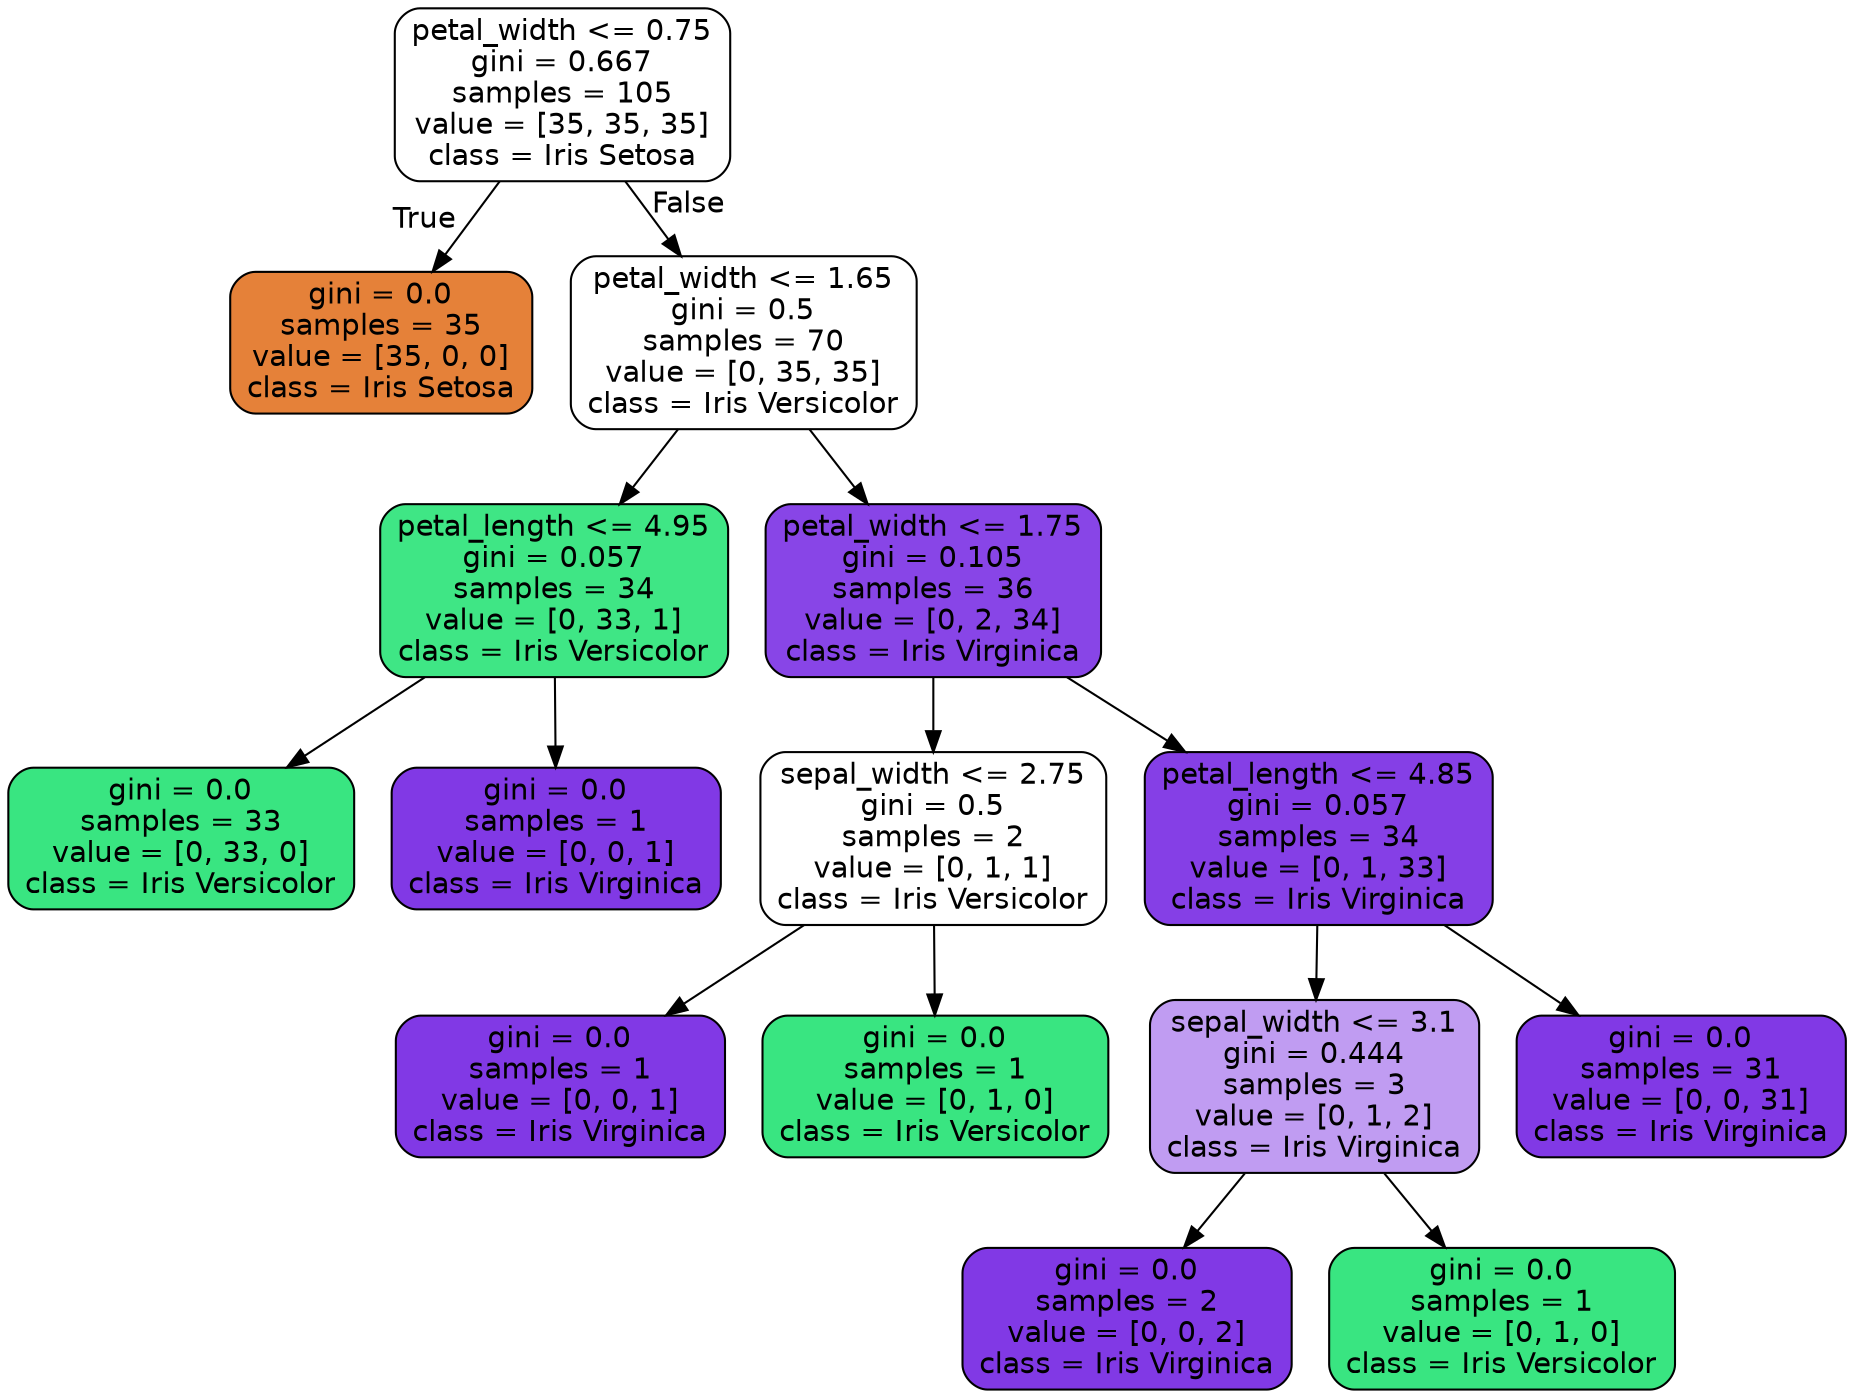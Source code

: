 digraph Tree {
node [shape=box, style="filled, rounded", color="black", fontname=helvetica] ;
edge [fontname=helvetica] ;
0 [label="petal_width <= 0.75\ngini = 0.667\nsamples = 105\nvalue = [35, 35, 35]\nclass = Iris Setosa", fillcolor="#ffffff"] ;
1 [label="gini = 0.0\nsamples = 35\nvalue = [35, 0, 0]\nclass = Iris Setosa", fillcolor="#e58139"] ;
0 -> 1 [labeldistance=2.5, labelangle=45, headlabel="True"] ;
2 [label="petal_width <= 1.65\ngini = 0.5\nsamples = 70\nvalue = [0, 35, 35]\nclass = Iris Versicolor", fillcolor="#ffffff"] ;
0 -> 2 [labeldistance=2.5, labelangle=-45, headlabel="False"] ;
3 [label="petal_length <= 4.95\ngini = 0.057\nsamples = 34\nvalue = [0, 33, 1]\nclass = Iris Versicolor", fillcolor="#3fe685"] ;
2 -> 3 ;
4 [label="gini = 0.0\nsamples = 33\nvalue = [0, 33, 0]\nclass = Iris Versicolor", fillcolor="#39e581"] ;
3 -> 4 ;
5 [label="gini = 0.0\nsamples = 1\nvalue = [0, 0, 1]\nclass = Iris Virginica", fillcolor="#8139e5"] ;
3 -> 5 ;
6 [label="petal_width <= 1.75\ngini = 0.105\nsamples = 36\nvalue = [0, 2, 34]\nclass = Iris Virginica", fillcolor="#8845e7"] ;
2 -> 6 ;
7 [label="sepal_width <= 2.75\ngini = 0.5\nsamples = 2\nvalue = [0, 1, 1]\nclass = Iris Versicolor", fillcolor="#ffffff"] ;
6 -> 7 ;
8 [label="gini = 0.0\nsamples = 1\nvalue = [0, 0, 1]\nclass = Iris Virginica", fillcolor="#8139e5"] ;
7 -> 8 ;
9 [label="gini = 0.0\nsamples = 1\nvalue = [0, 1, 0]\nclass = Iris Versicolor", fillcolor="#39e581"] ;
7 -> 9 ;
10 [label="petal_length <= 4.85\ngini = 0.057\nsamples = 34\nvalue = [0, 1, 33]\nclass = Iris Virginica", fillcolor="#853fe6"] ;
6 -> 10 ;
11 [label="sepal_width <= 3.1\ngini = 0.444\nsamples = 3\nvalue = [0, 1, 2]\nclass = Iris Virginica", fillcolor="#c09cf2"] ;
10 -> 11 ;
12 [label="gini = 0.0\nsamples = 2\nvalue = [0, 0, 2]\nclass = Iris Virginica", fillcolor="#8139e5"] ;
11 -> 12 ;
13 [label="gini = 0.0\nsamples = 1\nvalue = [0, 1, 0]\nclass = Iris Versicolor", fillcolor="#39e581"] ;
11 -> 13 ;
14 [label="gini = 0.0\nsamples = 31\nvalue = [0, 0, 31]\nclass = Iris Virginica", fillcolor="#8139e5"] ;
10 -> 14 ;
}